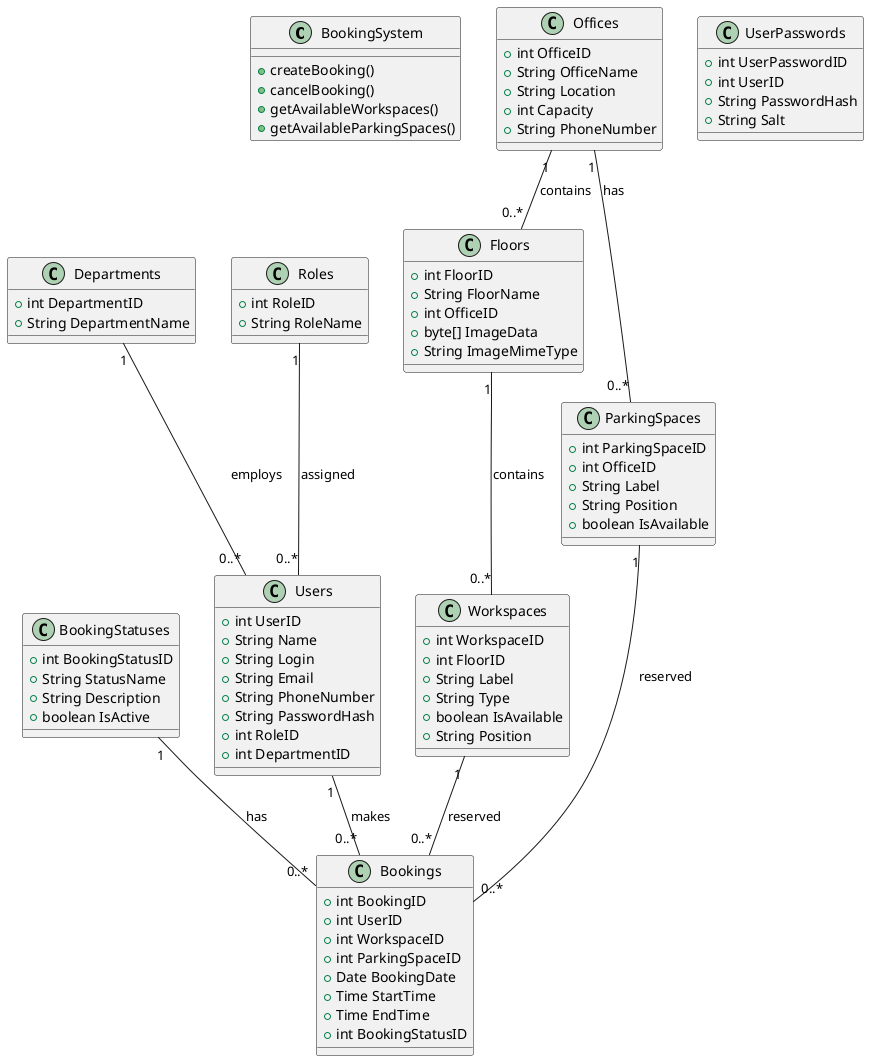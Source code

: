 @startuml

class BookingSystem {
    +createBooking()
    +cancelBooking()
    +getAvailableWorkspaces()
    +getAvailableParkingSpaces()
}

class BookingStatuses {
    +int BookingStatusID
    +String StatusName
    +String Description
    +boolean IsActive
}

class Departments {
    +int DepartmentID
    +String DepartmentName
}

class Roles {
    +int RoleID
    +String RoleName
}

class Offices {
    +int OfficeID
    +String OfficeName
    +String Location
    +int Capacity
    +String PhoneNumber
}

class Floors {
    +int FloorID
    +String FloorName
    +int OfficeID
    +byte[] ImageData
    +String ImageMimeType
}

class Users {
    +int UserID
    +String Name
    +String Login
    +String Email
    +String PhoneNumber
    +String PasswordHash
    +int RoleID
    +int DepartmentID
}

class ParkingSpaces {
    +int ParkingSpaceID
    +int OfficeID
    +String Label
    +String Position
    +boolean IsAvailable
}

class UserPasswords {
    +int UserPasswordID
    +int UserID
    +String PasswordHash
    +String Salt
}

class Workspaces {
    +int WorkspaceID
    +int FloorID
    +String Label
    +String Type
    +boolean IsAvailable
    +String Position
}

class Bookings {
    +int BookingID
    +int UserID
    +int WorkspaceID
    +int ParkingSpaceID
    +Date BookingDate
    +Time StartTime
    +Time EndTime
    +int BookingStatusID
}

BookingStatuses "1" -- "0..*" Bookings : has
Departments "1" -- "0..*" Users : employs
Roles "1" -- "0..*" Users : assigned
Offices "1" -- "0..*" Floors : contains
Offices "1" -- "0..*" ParkingSpaces : has
Floors "1" -- "0..*" Workspaces : contains
Users "1" -- "0..*" Bookings : makes
Workspaces "1" -- "0..*" Bookings : reserved
ParkingSpaces "1" -- "0..*" Bookings : reserved

@enduml
